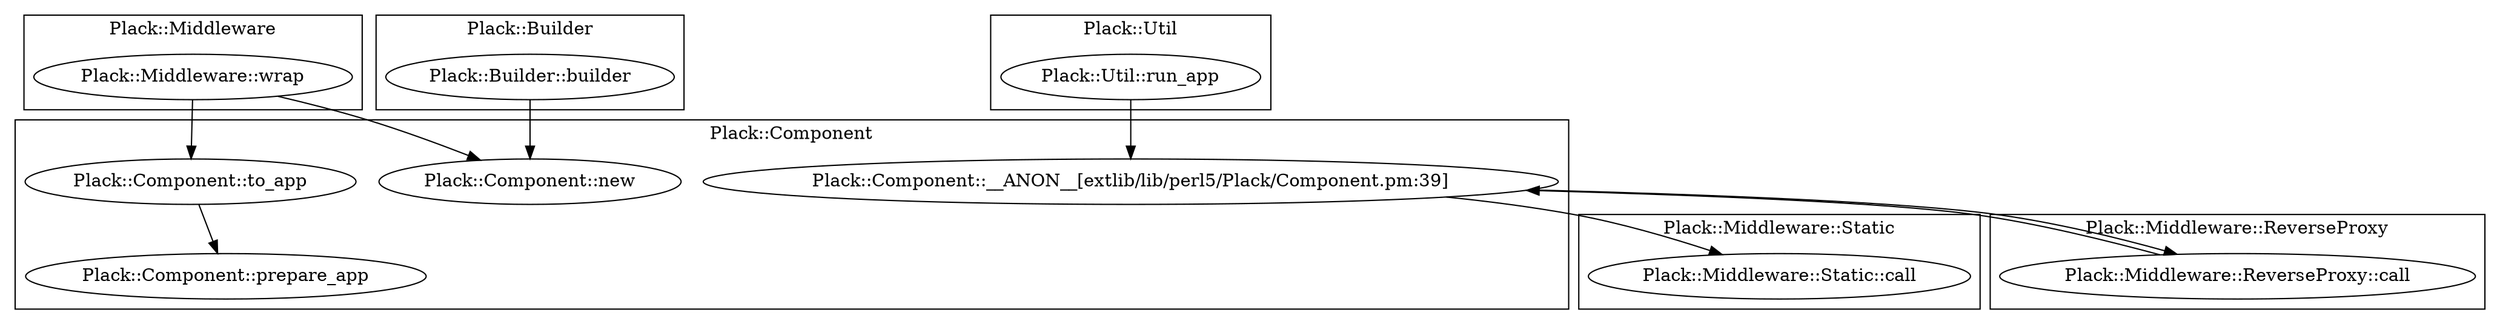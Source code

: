 digraph {
graph [overlap=false]
subgraph cluster_Plack_Middleware_Static {
	label="Plack::Middleware::Static";
	"Plack::Middleware::Static::call";
}
subgraph cluster_Plack_Component {
	label="Plack::Component";
	"Plack::Component::prepare_app";
	"Plack::Component::new";
	"Plack::Component::to_app";
	"Plack::Component::__ANON__[extlib/lib/perl5/Plack/Component.pm:39]";
}
subgraph cluster_Plack_Middleware {
	label="Plack::Middleware";
	"Plack::Middleware::wrap";
}
subgraph cluster_Plack_Builder {
	label="Plack::Builder";
	"Plack::Builder::builder";
}
subgraph cluster_Plack_Util {
	label="Plack::Util";
	"Plack::Util::run_app";
}
subgraph cluster_Plack_Middleware_ReverseProxy {
	label="Plack::Middleware::ReverseProxy";
	"Plack::Middleware::ReverseProxy::call";
}
"Plack::Middleware::wrap" -> "Plack::Component::to_app";
"Plack::Component::__ANON__[extlib/lib/perl5/Plack/Component.pm:39]" -> "Plack::Middleware::Static::call";
"Plack::Middleware::ReverseProxy::call" -> "Plack::Component::__ANON__[extlib/lib/perl5/Plack/Component.pm:39]";
"Plack::Util::run_app" -> "Plack::Component::__ANON__[extlib/lib/perl5/Plack/Component.pm:39]";
"Plack::Builder::builder" -> "Plack::Component::new";
"Plack::Middleware::wrap" -> "Plack::Component::new";
"Plack::Component::__ANON__[extlib/lib/perl5/Plack/Component.pm:39]" -> "Plack::Middleware::ReverseProxy::call";
"Plack::Component::to_app" -> "Plack::Component::prepare_app";
}
